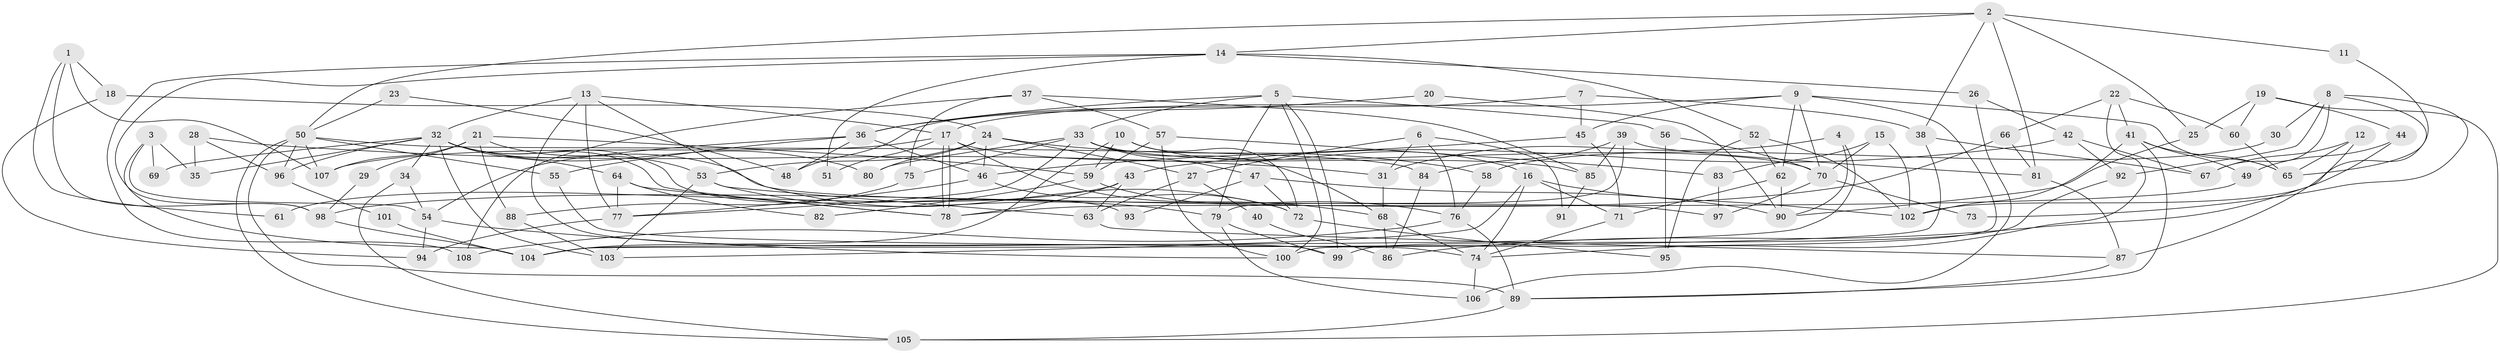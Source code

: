 // coarse degree distribution, {4: 0.29333333333333333, 8: 0.06666666666666667, 7: 0.08, 3: 0.17333333333333334, 6: 0.13333333333333333, 5: 0.10666666666666667, 2: 0.10666666666666667, 12: 0.02666666666666667, 11: 0.013333333333333334}
// Generated by graph-tools (version 1.1) at 2025/18/03/04/25 18:18:47]
// undirected, 108 vertices, 216 edges
graph export_dot {
graph [start="1"]
  node [color=gray90,style=filled];
  1;
  2;
  3;
  4;
  5;
  6;
  7;
  8;
  9;
  10;
  11;
  12;
  13;
  14;
  15;
  16;
  17;
  18;
  19;
  20;
  21;
  22;
  23;
  24;
  25;
  26;
  27;
  28;
  29;
  30;
  31;
  32;
  33;
  34;
  35;
  36;
  37;
  38;
  39;
  40;
  41;
  42;
  43;
  44;
  45;
  46;
  47;
  48;
  49;
  50;
  51;
  52;
  53;
  54;
  55;
  56;
  57;
  58;
  59;
  60;
  61;
  62;
  63;
  64;
  65;
  66;
  67;
  68;
  69;
  70;
  71;
  72;
  73;
  74;
  75;
  76;
  77;
  78;
  79;
  80;
  81;
  82;
  83;
  84;
  85;
  86;
  87;
  88;
  89;
  90;
  91;
  92;
  93;
  94;
  95;
  96;
  97;
  98;
  99;
  100;
  101;
  102;
  103;
  104;
  105;
  106;
  107;
  108;
  1 -- 18;
  1 -- 107;
  1 -- 61;
  1 -- 98;
  2 -- 25;
  2 -- 81;
  2 -- 11;
  2 -- 14;
  2 -- 38;
  2 -- 50;
  3 -- 104;
  3 -- 35;
  3 -- 54;
  3 -- 69;
  4 -- 31;
  4 -- 104;
  4 -- 90;
  5 -- 79;
  5 -- 99;
  5 -- 33;
  5 -- 36;
  5 -- 56;
  5 -- 100;
  6 -- 27;
  6 -- 76;
  6 -- 31;
  6 -- 91;
  7 -- 38;
  7 -- 45;
  7 -- 48;
  8 -- 102;
  8 -- 67;
  8 -- 30;
  8 -- 73;
  8 -- 92;
  9 -- 62;
  9 -- 100;
  9 -- 17;
  9 -- 45;
  9 -- 65;
  9 -- 70;
  10 -- 16;
  10 -- 72;
  10 -- 59;
  10 -- 104;
  11 -- 65;
  12 -- 87;
  12 -- 67;
  12 -- 65;
  13 -- 17;
  13 -- 77;
  13 -- 32;
  13 -- 72;
  13 -- 99;
  14 -- 52;
  14 -- 26;
  14 -- 51;
  14 -- 98;
  14 -- 108;
  15 -- 83;
  15 -- 70;
  15 -- 102;
  16 -- 102;
  16 -- 74;
  16 -- 71;
  16 -- 103;
  17 -- 78;
  17 -- 78;
  17 -- 51;
  17 -- 68;
  17 -- 85;
  17 -- 107;
  18 -- 94;
  18 -- 24;
  19 -- 60;
  19 -- 105;
  19 -- 25;
  19 -- 44;
  20 -- 90;
  20 -- 36;
  21 -- 107;
  21 -- 59;
  21 -- 29;
  21 -- 53;
  21 -- 88;
  22 -- 41;
  22 -- 74;
  22 -- 60;
  22 -- 66;
  23 -- 50;
  23 -- 48;
  24 -- 53;
  24 -- 80;
  24 -- 27;
  24 -- 46;
  24 -- 58;
  25 -- 90;
  26 -- 106;
  26 -- 42;
  27 -- 63;
  27 -- 40;
  28 -- 31;
  28 -- 96;
  28 -- 35;
  29 -- 98;
  30 -- 58;
  31 -- 68;
  32 -- 78;
  32 -- 34;
  32 -- 35;
  32 -- 64;
  32 -- 69;
  32 -- 80;
  32 -- 93;
  32 -- 96;
  32 -- 97;
  32 -- 103;
  33 -- 77;
  33 -- 47;
  33 -- 68;
  33 -- 70;
  33 -- 75;
  33 -- 80;
  34 -- 105;
  34 -- 54;
  36 -- 54;
  36 -- 46;
  36 -- 48;
  36 -- 55;
  37 -- 75;
  37 -- 108;
  37 -- 57;
  37 -- 85;
  38 -- 104;
  38 -- 67;
  39 -- 84;
  39 -- 85;
  39 -- 79;
  39 -- 81;
  40 -- 86;
  41 -- 65;
  41 -- 102;
  41 -- 49;
  41 -- 89;
  42 -- 92;
  42 -- 43;
  42 -- 67;
  43 -- 63;
  43 -- 61;
  43 -- 78;
  44 -- 49;
  44 -- 86;
  45 -- 46;
  45 -- 71;
  46 -- 72;
  46 -- 77;
  47 -- 72;
  47 -- 90;
  47 -- 93;
  49 -- 78;
  50 -- 55;
  50 -- 84;
  50 -- 89;
  50 -- 96;
  50 -- 105;
  50 -- 107;
  52 -- 95;
  52 -- 62;
  52 -- 102;
  53 -- 103;
  53 -- 63;
  53 -- 79;
  54 -- 94;
  54 -- 100;
  55 -- 74;
  56 -- 70;
  56 -- 95;
  57 -- 100;
  57 -- 59;
  57 -- 83;
  58 -- 76;
  59 -- 76;
  59 -- 82;
  60 -- 65;
  62 -- 90;
  62 -- 71;
  63 -- 87;
  64 -- 78;
  64 -- 77;
  64 -- 82;
  66 -- 98;
  66 -- 81;
  68 -- 74;
  68 -- 86;
  70 -- 73;
  70 -- 97;
  71 -- 74;
  72 -- 95;
  74 -- 106;
  75 -- 88;
  76 -- 89;
  76 -- 108;
  77 -- 94;
  79 -- 99;
  79 -- 106;
  81 -- 87;
  83 -- 97;
  84 -- 86;
  85 -- 91;
  87 -- 89;
  88 -- 103;
  89 -- 105;
  92 -- 99;
  96 -- 101;
  98 -- 104;
  101 -- 104;
}

